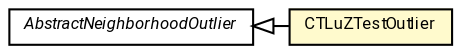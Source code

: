 #!/usr/local/bin/dot
#
# Class diagram 
# Generated by UMLGraph version R5_7_2-60-g0e99a6 (http://www.spinellis.gr/umlgraph/)
#

digraph G {
	graph [fontnames="svg"]
	edge [fontname="Roboto",fontsize=7,labelfontname="Roboto",labelfontsize=7,color="black"];
	node [fontname="Roboto",fontcolor="black",fontsize=8,shape=plaintext,margin=0,width=0,height=0];
	nodesep=0.15;
	ranksep=0.25;
	rankdir=LR;
	// de.lmu.ifi.dbs.elki.algorithm.outlier.spatial.AbstractNeighborhoodOutlier<O>
	c2272311 [label=<<table title="de.lmu.ifi.dbs.elki.algorithm.outlier.spatial.AbstractNeighborhoodOutlier" border="0" cellborder="1" cellspacing="0" cellpadding="2" href="AbstractNeighborhoodOutlier.html" target="_parent">
		<tr><td><table border="0" cellspacing="0" cellpadding="1">
		<tr><td align="center" balign="center"> <font face="Roboto"><i>AbstractNeighborhoodOutlier</i></font> </td></tr>
		</table></td></tr>
		</table>>, URL="AbstractNeighborhoodOutlier.html"];
	// de.lmu.ifi.dbs.elki.algorithm.outlier.spatial.CTLuZTestOutlier<N>
	c2272354 [label=<<table title="de.lmu.ifi.dbs.elki.algorithm.outlier.spatial.CTLuZTestOutlier" border="0" cellborder="1" cellspacing="0" cellpadding="2" bgcolor="lemonChiffon" href="CTLuZTestOutlier.html" target="_parent">
		<tr><td><table border="0" cellspacing="0" cellpadding="1">
		<tr><td align="center" balign="center"> <font face="Roboto">CTLuZTestOutlier</font> </td></tr>
		</table></td></tr>
		</table>>, URL="CTLuZTestOutlier.html"];
	// de.lmu.ifi.dbs.elki.algorithm.outlier.spatial.CTLuZTestOutlier<N> extends de.lmu.ifi.dbs.elki.algorithm.outlier.spatial.AbstractNeighborhoodOutlier<O>
	c2272311 -> c2272354 [arrowtail=empty,dir=back,weight=10];
}


